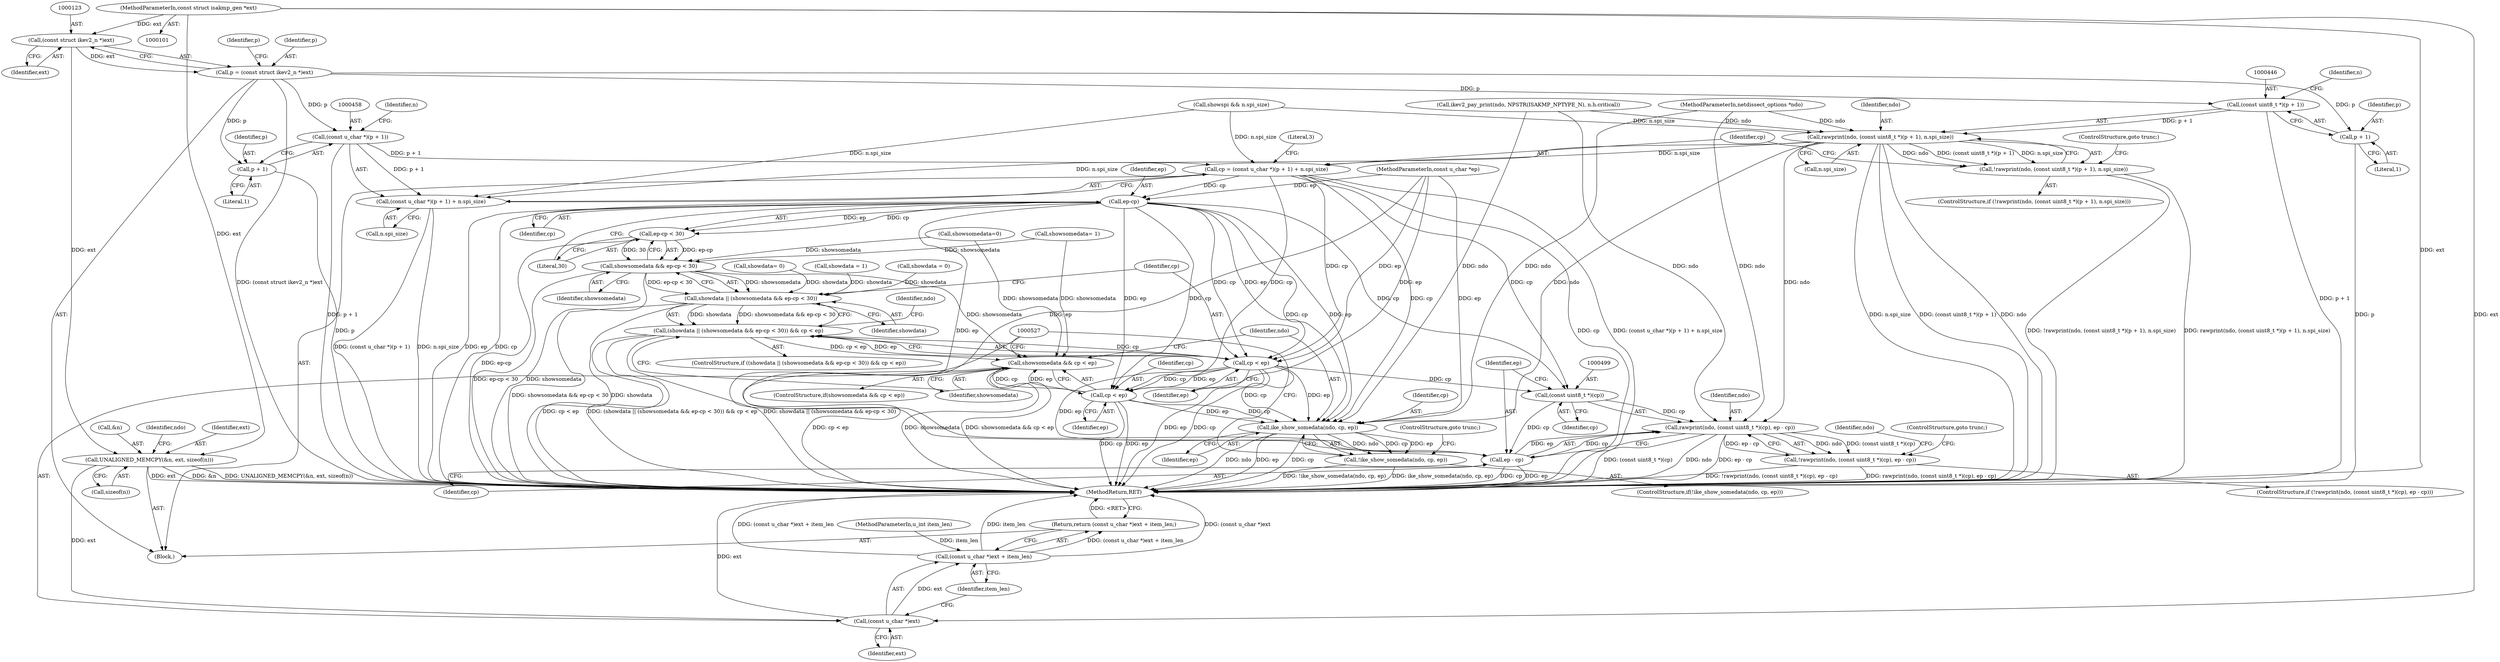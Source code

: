 digraph "1_tcpdump_c2ef693866beae071a24b45c49f9674af1df4028_2@pointer" {
"1000104" [label="(MethodParameterIn,const struct isakmp_gen *ext)"];
"1000122" [label="(Call,(const struct ikev2_n *)ext)"];
"1000120" [label="(Call,p = (const struct ikev2_n *)ext)"];
"1000445" [label="(Call,(const uint8_t *)(p + 1))"];
"1000443" [label="(Call,rawprint(ndo, (const uint8_t *)(p + 1), n.spi_size))"];
"1000442" [label="(Call,!rawprint(ndo, (const uint8_t *)(p + 1), n.spi_size))"];
"1000454" [label="(Call,cp = (const u_char *)(p + 1) + n.spi_size)"];
"1000482" [label="(Call,ep-cp)"];
"1000481" [label="(Call,ep-cp < 30)"];
"1000479" [label="(Call,showsomedata && ep-cp < 30)"];
"1000477" [label="(Call,showdata || (showsomedata && ep-cp < 30))"];
"1000476" [label="(Call,(showdata || (showsomedata && ep-cp < 30)) && cp < ep)"];
"1000511" [label="(Call,showsomedata && cp < ep)"];
"1000486" [label="(Call,cp < ep)"];
"1000498" [label="(Call,(const uint8_t *)(cp))"];
"1000496" [label="(Call,rawprint(ndo, (const uint8_t *)(cp), ep - cp))"];
"1000495" [label="(Call,!rawprint(ndo, (const uint8_t *)(cp), ep - cp))"];
"1000501" [label="(Call,ep - cp)"];
"1000513" [label="(Call,cp < ep)"];
"1000519" [label="(Call,ike_show_somedata(ndo, cp, ep))"];
"1000518" [label="(Call,!ike_show_somedata(ndo, cp, ep))"];
"1000456" [label="(Call,(const u_char *)(p + 1) + n.spi_size)"];
"1000447" [label="(Call,p + 1)"];
"1000457" [label="(Call,(const u_char *)(p + 1))"];
"1000459" [label="(Call,p + 1)"];
"1000128" [label="(Call,UNALIGNED_MEMCPY(&n, ext, sizeof(n)))"];
"1000526" [label="(Call,(const u_char *)ext)"];
"1000525" [label="(Call,(const u_char *)ext + item_len)"];
"1000524" [label="(Return,return (const u_char *)ext + item_len;)"];
"1000121" [label="(Identifier,p)"];
"1000484" [label="(Identifier,cp)"];
"1000481" [label="(Call,ep-cp < 30)"];
"1000500" [label="(Identifier,cp)"];
"1000343" [label="(Call,showdata= 0)"];
"1000127" [label="(Identifier,p)"];
"1000441" [label="(ControlStructure,if (!rawprint(ndo, (const uint8_t *)(p + 1), n.spi_size)))"];
"1000450" [label="(Call,n.spi_size)"];
"1000501" [label="(Call,ep - cp)"];
"1000477" [label="(Call,showdata || (showsomedata && ep-cp < 30))"];
"1000522" [label="(Identifier,ep)"];
"1000475" [label="(ControlStructure,if ((showdata || (showsomedata && ep-cp < 30)) && cp < ep))"];
"1000135" [label="(Identifier,ndo)"];
"1000524" [label="(Return,return (const u_char *)ext + item_len;)"];
"1000495" [label="(Call,!rawprint(ndo, (const uint8_t *)(cp), ep - cp))"];
"1000442" [label="(Call,!rawprint(ndo, (const uint8_t *)(p + 1), n.spi_size))"];
"1000132" [label="(Call,sizeof(n))"];
"1000510" [label="(ControlStructure,if(showsomedata && cp < ep))"];
"1000104" [label="(MethodParameterIn,const struct isakmp_gen *ext)"];
"1000134" [label="(Call,ikev2_pay_print(ndo, NPSTR(ISAKMP_NPTYPE_N), n.h.critical))"];
"1000460" [label="(Identifier,p)"];
"1000456" [label="(Call,(const u_char *)(p + 1) + n.spi_size)"];
"1000540" [label="(MethodReturn,RET)"];
"1000525" [label="(Call,(const u_char *)ext + item_len)"];
"1000482" [label="(Call,ep-cp)"];
"1000146" [label="(Call,showdata = 0)"];
"1000443" [label="(Call,rawprint(ndo, (const uint8_t *)(p + 1), n.spi_size))"];
"1000124" [label="(Identifier,ext)"];
"1000111" [label="(Block,)"];
"1000504" [label="(ControlStructure,goto trunc;)"];
"1000451" [label="(Identifier,n)"];
"1000518" [label="(Call,!ike_show_somedata(ndo, cp, ep))"];
"1000519" [label="(Call,ike_show_somedata(ndo, cp, ep))"];
"1000106" [label="(MethodParameterIn,const u_char *ep)"];
"1000492" [label="(Identifier,ndo)"];
"1000431" [label="(Call,showspi && n.spi_size)"];
"1000459" [label="(Call,p + 1)"];
"1000120" [label="(Call,p = (const struct ikev2_n *)ext)"];
"1000131" [label="(Identifier,ext)"];
"1000488" [label="(Identifier,ep)"];
"1000340" [label="(Call,showsomedata= 1)"];
"1000521" [label="(Identifier,cp)"];
"1000454" [label="(Call,cp = (const u_char *)(p + 1) + n.spi_size)"];
"1000497" [label="(Identifier,ndo)"];
"1000463" [label="(Identifier,n)"];
"1000149" [label="(Call,showsomedata=0)"];
"1000507" [label="(Identifier,ndo)"];
"1000514" [label="(Identifier,cp)"];
"1000467" [label="(Literal,3)"];
"1000444" [label="(Identifier,ndo)"];
"1000449" [label="(Literal,1)"];
"1000494" [label="(ControlStructure,if (!rawprint(ndo, (const uint8_t *)(cp), ep - cp)))"];
"1000462" [label="(Call,n.spi_size)"];
"1000461" [label="(Literal,1)"];
"1000503" [label="(Identifier,cp)"];
"1000502" [label="(Identifier,ep)"];
"1000487" [label="(Identifier,cp)"];
"1000523" [label="(ControlStructure,goto trunc;)"];
"1000457" [label="(Call,(const u_char *)(p + 1))"];
"1000472" [label="(Call,showdata = 1)"];
"1000476" [label="(Call,(showdata || (showsomedata && ep-cp < 30)) && cp < ep)"];
"1000483" [label="(Identifier,ep)"];
"1000496" [label="(Call,rawprint(ndo, (const uint8_t *)(cp), ep - cp))"];
"1000528" [label="(Identifier,ext)"];
"1000129" [label="(Call,&n)"];
"1000480" [label="(Identifier,showsomedata)"];
"1000453" [label="(ControlStructure,goto trunc;)"];
"1000122" [label="(Call,(const struct ikev2_n *)ext)"];
"1000448" [label="(Identifier,p)"];
"1000105" [label="(MethodParameterIn,u_int item_len)"];
"1000478" [label="(Identifier,showdata)"];
"1000455" [label="(Identifier,cp)"];
"1000128" [label="(Call,UNALIGNED_MEMCPY(&n, ext, sizeof(n)))"];
"1000485" [label="(Literal,30)"];
"1000486" [label="(Call,cp < ep)"];
"1000511" [label="(Call,showsomedata && cp < ep)"];
"1000513" [label="(Call,cp < ep)"];
"1000447" [label="(Call,p + 1)"];
"1000479" [label="(Call,showsomedata && ep-cp < 30)"];
"1000517" [label="(ControlStructure,if(!ike_show_somedata(ndo, cp, ep)))"];
"1000526" [label="(Call,(const u_char *)ext)"];
"1000498" [label="(Call,(const uint8_t *)(cp))"];
"1000515" [label="(Identifier,ep)"];
"1000512" [label="(Identifier,showsomedata)"];
"1000520" [label="(Identifier,ndo)"];
"1000102" [label="(MethodParameterIn,netdissect_options *ndo)"];
"1000529" [label="(Identifier,item_len)"];
"1000445" [label="(Call,(const uint8_t *)(p + 1))"];
"1000104" -> "1000101"  [label="AST: "];
"1000104" -> "1000540"  [label="DDG: ext"];
"1000104" -> "1000122"  [label="DDG: ext"];
"1000104" -> "1000128"  [label="DDG: ext"];
"1000104" -> "1000526"  [label="DDG: ext"];
"1000122" -> "1000120"  [label="AST: "];
"1000122" -> "1000124"  [label="CFG: "];
"1000123" -> "1000122"  [label="AST: "];
"1000124" -> "1000122"  [label="AST: "];
"1000120" -> "1000122"  [label="CFG: "];
"1000122" -> "1000120"  [label="DDG: ext"];
"1000122" -> "1000128"  [label="DDG: ext"];
"1000120" -> "1000111"  [label="AST: "];
"1000121" -> "1000120"  [label="AST: "];
"1000127" -> "1000120"  [label="CFG: "];
"1000120" -> "1000540"  [label="DDG: (const struct ikev2_n *)ext"];
"1000120" -> "1000445"  [label="DDG: p"];
"1000120" -> "1000447"  [label="DDG: p"];
"1000120" -> "1000457"  [label="DDG: p"];
"1000120" -> "1000459"  [label="DDG: p"];
"1000445" -> "1000443"  [label="AST: "];
"1000445" -> "1000447"  [label="CFG: "];
"1000446" -> "1000445"  [label="AST: "];
"1000447" -> "1000445"  [label="AST: "];
"1000451" -> "1000445"  [label="CFG: "];
"1000445" -> "1000540"  [label="DDG: p + 1"];
"1000445" -> "1000443"  [label="DDG: p + 1"];
"1000443" -> "1000442"  [label="AST: "];
"1000443" -> "1000450"  [label="CFG: "];
"1000444" -> "1000443"  [label="AST: "];
"1000450" -> "1000443"  [label="AST: "];
"1000442" -> "1000443"  [label="CFG: "];
"1000443" -> "1000540"  [label="DDG: n.spi_size"];
"1000443" -> "1000540"  [label="DDG: (const uint8_t *)(p + 1)"];
"1000443" -> "1000540"  [label="DDG: ndo"];
"1000443" -> "1000442"  [label="DDG: ndo"];
"1000443" -> "1000442"  [label="DDG: (const uint8_t *)(p + 1)"];
"1000443" -> "1000442"  [label="DDG: n.spi_size"];
"1000134" -> "1000443"  [label="DDG: ndo"];
"1000102" -> "1000443"  [label="DDG: ndo"];
"1000431" -> "1000443"  [label="DDG: n.spi_size"];
"1000443" -> "1000454"  [label="DDG: n.spi_size"];
"1000443" -> "1000456"  [label="DDG: n.spi_size"];
"1000443" -> "1000496"  [label="DDG: ndo"];
"1000443" -> "1000519"  [label="DDG: ndo"];
"1000442" -> "1000441"  [label="AST: "];
"1000453" -> "1000442"  [label="CFG: "];
"1000455" -> "1000442"  [label="CFG: "];
"1000442" -> "1000540"  [label="DDG: !rawprint(ndo, (const uint8_t *)(p + 1), n.spi_size)"];
"1000442" -> "1000540"  [label="DDG: rawprint(ndo, (const uint8_t *)(p + 1), n.spi_size)"];
"1000454" -> "1000111"  [label="AST: "];
"1000454" -> "1000456"  [label="CFG: "];
"1000455" -> "1000454"  [label="AST: "];
"1000456" -> "1000454"  [label="AST: "];
"1000467" -> "1000454"  [label="CFG: "];
"1000454" -> "1000540"  [label="DDG: cp"];
"1000454" -> "1000540"  [label="DDG: (const u_char *)(p + 1) + n.spi_size"];
"1000457" -> "1000454"  [label="DDG: p + 1"];
"1000431" -> "1000454"  [label="DDG: n.spi_size"];
"1000454" -> "1000482"  [label="DDG: cp"];
"1000454" -> "1000486"  [label="DDG: cp"];
"1000454" -> "1000498"  [label="DDG: cp"];
"1000454" -> "1000513"  [label="DDG: cp"];
"1000454" -> "1000519"  [label="DDG: cp"];
"1000482" -> "1000481"  [label="AST: "];
"1000482" -> "1000484"  [label="CFG: "];
"1000483" -> "1000482"  [label="AST: "];
"1000484" -> "1000482"  [label="AST: "];
"1000485" -> "1000482"  [label="CFG: "];
"1000482" -> "1000540"  [label="DDG: ep"];
"1000482" -> "1000540"  [label="DDG: cp"];
"1000482" -> "1000481"  [label="DDG: ep"];
"1000482" -> "1000481"  [label="DDG: cp"];
"1000106" -> "1000482"  [label="DDG: ep"];
"1000482" -> "1000486"  [label="DDG: cp"];
"1000482" -> "1000486"  [label="DDG: ep"];
"1000482" -> "1000498"  [label="DDG: cp"];
"1000482" -> "1000501"  [label="DDG: ep"];
"1000482" -> "1000513"  [label="DDG: cp"];
"1000482" -> "1000513"  [label="DDG: ep"];
"1000482" -> "1000519"  [label="DDG: cp"];
"1000482" -> "1000519"  [label="DDG: ep"];
"1000481" -> "1000479"  [label="AST: "];
"1000481" -> "1000485"  [label="CFG: "];
"1000485" -> "1000481"  [label="AST: "];
"1000479" -> "1000481"  [label="CFG: "];
"1000481" -> "1000540"  [label="DDG: ep-cp"];
"1000481" -> "1000479"  [label="DDG: ep-cp"];
"1000481" -> "1000479"  [label="DDG: 30"];
"1000479" -> "1000477"  [label="AST: "];
"1000479" -> "1000480"  [label="CFG: "];
"1000480" -> "1000479"  [label="AST: "];
"1000477" -> "1000479"  [label="CFG: "];
"1000479" -> "1000540"  [label="DDG: showsomedata"];
"1000479" -> "1000540"  [label="DDG: ep-cp < 30"];
"1000479" -> "1000477"  [label="DDG: showsomedata"];
"1000479" -> "1000477"  [label="DDG: ep-cp < 30"];
"1000149" -> "1000479"  [label="DDG: showsomedata"];
"1000340" -> "1000479"  [label="DDG: showsomedata"];
"1000479" -> "1000511"  [label="DDG: showsomedata"];
"1000477" -> "1000476"  [label="AST: "];
"1000477" -> "1000478"  [label="CFG: "];
"1000478" -> "1000477"  [label="AST: "];
"1000487" -> "1000477"  [label="CFG: "];
"1000476" -> "1000477"  [label="CFG: "];
"1000477" -> "1000540"  [label="DDG: showsomedata && ep-cp < 30"];
"1000477" -> "1000540"  [label="DDG: showdata"];
"1000477" -> "1000476"  [label="DDG: showdata"];
"1000477" -> "1000476"  [label="DDG: showsomedata && ep-cp < 30"];
"1000343" -> "1000477"  [label="DDG: showdata"];
"1000472" -> "1000477"  [label="DDG: showdata"];
"1000146" -> "1000477"  [label="DDG: showdata"];
"1000476" -> "1000475"  [label="AST: "];
"1000476" -> "1000486"  [label="CFG: "];
"1000486" -> "1000476"  [label="AST: "];
"1000492" -> "1000476"  [label="CFG: "];
"1000512" -> "1000476"  [label="CFG: "];
"1000476" -> "1000540"  [label="DDG: cp < ep"];
"1000476" -> "1000540"  [label="DDG: (showdata || (showsomedata && ep-cp < 30)) && cp < ep"];
"1000476" -> "1000540"  [label="DDG: showdata || (showsomedata && ep-cp < 30)"];
"1000486" -> "1000476"  [label="DDG: cp"];
"1000486" -> "1000476"  [label="DDG: ep"];
"1000476" -> "1000511"  [label="DDG: cp < ep"];
"1000511" -> "1000510"  [label="AST: "];
"1000511" -> "1000512"  [label="CFG: "];
"1000511" -> "1000513"  [label="CFG: "];
"1000512" -> "1000511"  [label="AST: "];
"1000513" -> "1000511"  [label="AST: "];
"1000520" -> "1000511"  [label="CFG: "];
"1000527" -> "1000511"  [label="CFG: "];
"1000511" -> "1000540"  [label="DDG: cp < ep"];
"1000511" -> "1000540"  [label="DDG: showsomedata && cp < ep"];
"1000511" -> "1000540"  [label="DDG: showsomedata"];
"1000149" -> "1000511"  [label="DDG: showsomedata"];
"1000340" -> "1000511"  [label="DDG: showsomedata"];
"1000513" -> "1000511"  [label="DDG: cp"];
"1000513" -> "1000511"  [label="DDG: ep"];
"1000486" -> "1000488"  [label="CFG: "];
"1000487" -> "1000486"  [label="AST: "];
"1000488" -> "1000486"  [label="AST: "];
"1000486" -> "1000540"  [label="DDG: ep"];
"1000486" -> "1000540"  [label="DDG: cp"];
"1000106" -> "1000486"  [label="DDG: ep"];
"1000486" -> "1000498"  [label="DDG: cp"];
"1000486" -> "1000501"  [label="DDG: ep"];
"1000486" -> "1000513"  [label="DDG: cp"];
"1000486" -> "1000513"  [label="DDG: ep"];
"1000486" -> "1000519"  [label="DDG: cp"];
"1000486" -> "1000519"  [label="DDG: ep"];
"1000498" -> "1000496"  [label="AST: "];
"1000498" -> "1000500"  [label="CFG: "];
"1000499" -> "1000498"  [label="AST: "];
"1000500" -> "1000498"  [label="AST: "];
"1000502" -> "1000498"  [label="CFG: "];
"1000498" -> "1000496"  [label="DDG: cp"];
"1000498" -> "1000501"  [label="DDG: cp"];
"1000496" -> "1000495"  [label="AST: "];
"1000496" -> "1000501"  [label="CFG: "];
"1000497" -> "1000496"  [label="AST: "];
"1000501" -> "1000496"  [label="AST: "];
"1000495" -> "1000496"  [label="CFG: "];
"1000496" -> "1000540"  [label="DDG: (const uint8_t *)(cp)"];
"1000496" -> "1000540"  [label="DDG: ndo"];
"1000496" -> "1000540"  [label="DDG: ep - cp"];
"1000496" -> "1000495"  [label="DDG: ndo"];
"1000496" -> "1000495"  [label="DDG: (const uint8_t *)(cp)"];
"1000496" -> "1000495"  [label="DDG: ep - cp"];
"1000134" -> "1000496"  [label="DDG: ndo"];
"1000102" -> "1000496"  [label="DDG: ndo"];
"1000501" -> "1000496"  [label="DDG: ep"];
"1000501" -> "1000496"  [label="DDG: cp"];
"1000495" -> "1000494"  [label="AST: "];
"1000504" -> "1000495"  [label="CFG: "];
"1000507" -> "1000495"  [label="CFG: "];
"1000495" -> "1000540"  [label="DDG: rawprint(ndo, (const uint8_t *)(cp), ep - cp)"];
"1000495" -> "1000540"  [label="DDG: !rawprint(ndo, (const uint8_t *)(cp), ep - cp)"];
"1000501" -> "1000503"  [label="CFG: "];
"1000502" -> "1000501"  [label="AST: "];
"1000503" -> "1000501"  [label="AST: "];
"1000501" -> "1000540"  [label="DDG: cp"];
"1000501" -> "1000540"  [label="DDG: ep"];
"1000106" -> "1000501"  [label="DDG: ep"];
"1000513" -> "1000515"  [label="CFG: "];
"1000514" -> "1000513"  [label="AST: "];
"1000515" -> "1000513"  [label="AST: "];
"1000513" -> "1000540"  [label="DDG: cp"];
"1000513" -> "1000540"  [label="DDG: ep"];
"1000106" -> "1000513"  [label="DDG: ep"];
"1000513" -> "1000519"  [label="DDG: cp"];
"1000513" -> "1000519"  [label="DDG: ep"];
"1000519" -> "1000518"  [label="AST: "];
"1000519" -> "1000522"  [label="CFG: "];
"1000520" -> "1000519"  [label="AST: "];
"1000521" -> "1000519"  [label="AST: "];
"1000522" -> "1000519"  [label="AST: "];
"1000518" -> "1000519"  [label="CFG: "];
"1000519" -> "1000540"  [label="DDG: ndo"];
"1000519" -> "1000540"  [label="DDG: ep"];
"1000519" -> "1000540"  [label="DDG: cp"];
"1000519" -> "1000518"  [label="DDG: ndo"];
"1000519" -> "1000518"  [label="DDG: cp"];
"1000519" -> "1000518"  [label="DDG: ep"];
"1000134" -> "1000519"  [label="DDG: ndo"];
"1000102" -> "1000519"  [label="DDG: ndo"];
"1000106" -> "1000519"  [label="DDG: ep"];
"1000518" -> "1000517"  [label="AST: "];
"1000523" -> "1000518"  [label="CFG: "];
"1000527" -> "1000518"  [label="CFG: "];
"1000518" -> "1000540"  [label="DDG: ike_show_somedata(ndo, cp, ep)"];
"1000518" -> "1000540"  [label="DDG: !ike_show_somedata(ndo, cp, ep)"];
"1000456" -> "1000462"  [label="CFG: "];
"1000457" -> "1000456"  [label="AST: "];
"1000462" -> "1000456"  [label="AST: "];
"1000456" -> "1000540"  [label="DDG: (const u_char *)(p + 1)"];
"1000456" -> "1000540"  [label="DDG: n.spi_size"];
"1000457" -> "1000456"  [label="DDG: p + 1"];
"1000431" -> "1000456"  [label="DDG: n.spi_size"];
"1000447" -> "1000449"  [label="CFG: "];
"1000448" -> "1000447"  [label="AST: "];
"1000449" -> "1000447"  [label="AST: "];
"1000447" -> "1000540"  [label="DDG: p"];
"1000457" -> "1000459"  [label="CFG: "];
"1000458" -> "1000457"  [label="AST: "];
"1000459" -> "1000457"  [label="AST: "];
"1000463" -> "1000457"  [label="CFG: "];
"1000457" -> "1000540"  [label="DDG: p + 1"];
"1000459" -> "1000461"  [label="CFG: "];
"1000460" -> "1000459"  [label="AST: "];
"1000461" -> "1000459"  [label="AST: "];
"1000459" -> "1000540"  [label="DDG: p"];
"1000128" -> "1000111"  [label="AST: "];
"1000128" -> "1000132"  [label="CFG: "];
"1000129" -> "1000128"  [label="AST: "];
"1000131" -> "1000128"  [label="AST: "];
"1000132" -> "1000128"  [label="AST: "];
"1000135" -> "1000128"  [label="CFG: "];
"1000128" -> "1000540"  [label="DDG: &n"];
"1000128" -> "1000540"  [label="DDG: UNALIGNED_MEMCPY(&n, ext, sizeof(n))"];
"1000128" -> "1000540"  [label="DDG: ext"];
"1000128" -> "1000526"  [label="DDG: ext"];
"1000526" -> "1000525"  [label="AST: "];
"1000526" -> "1000528"  [label="CFG: "];
"1000527" -> "1000526"  [label="AST: "];
"1000528" -> "1000526"  [label="AST: "];
"1000529" -> "1000526"  [label="CFG: "];
"1000526" -> "1000540"  [label="DDG: ext"];
"1000526" -> "1000525"  [label="DDG: ext"];
"1000525" -> "1000524"  [label="AST: "];
"1000525" -> "1000529"  [label="CFG: "];
"1000529" -> "1000525"  [label="AST: "];
"1000524" -> "1000525"  [label="CFG: "];
"1000525" -> "1000540"  [label="DDG: (const u_char *)ext + item_len"];
"1000525" -> "1000540"  [label="DDG: (const u_char *)ext"];
"1000525" -> "1000540"  [label="DDG: item_len"];
"1000525" -> "1000524"  [label="DDG: (const u_char *)ext + item_len"];
"1000105" -> "1000525"  [label="DDG: item_len"];
"1000524" -> "1000111"  [label="AST: "];
"1000540" -> "1000524"  [label="CFG: "];
"1000524" -> "1000540"  [label="DDG: <RET>"];
}
